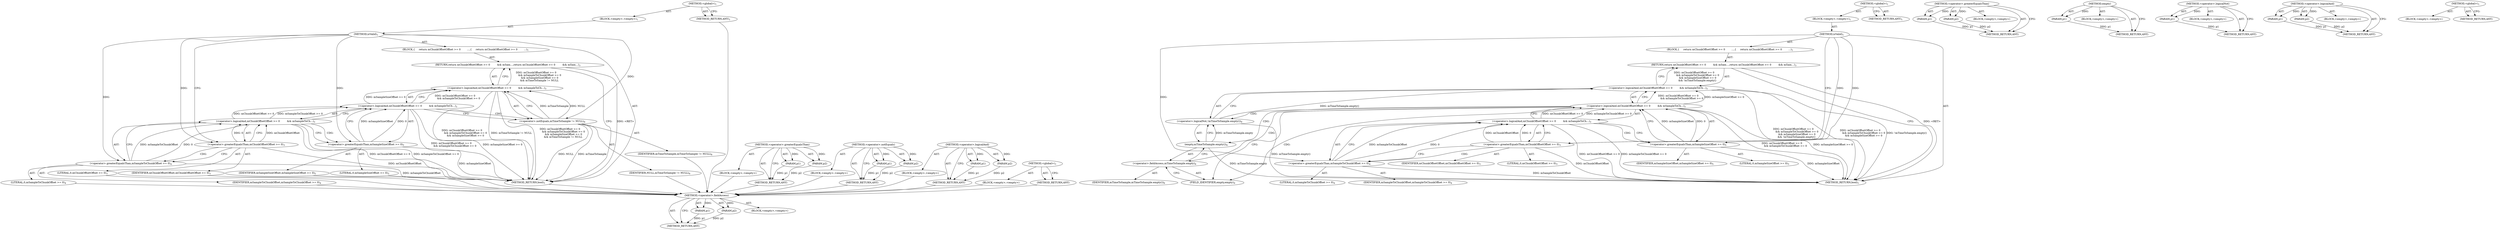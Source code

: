 digraph "&lt;global&gt;" {
vulnerable_6 [label=<(METHOD,&lt;global&gt;)<SUB>1</SUB>>];
vulnerable_7 [label=<(BLOCK,&lt;empty&gt;,&lt;empty&gt;)<SUB>1</SUB>>];
vulnerable_8 [label=<(METHOD,isValid)<SUB>1</SUB>>];
vulnerable_9 [label=<(BLOCK,{

     return mChunkOffsetOffset &gt;= 0
        ...,{

     return mChunkOffsetOffset &gt;= 0
        ...)<SUB>1</SUB>>];
vulnerable_10 [label=<(RETURN,return mChunkOffsetOffset &gt;= 0
         &amp;&amp; mSam...,return mChunkOffsetOffset &gt;= 0
         &amp;&amp; mSam...)<SUB>3</SUB>>];
vulnerable_11 [label=<(&lt;operator&gt;.logicalAnd,mChunkOffsetOffset &gt;= 0
         &amp;&amp; mSampleToCh...)<SUB>3</SUB>>];
vulnerable_12 [label=<(&lt;operator&gt;.logicalAnd,mChunkOffsetOffset &gt;= 0
         &amp;&amp; mSampleToCh...)<SUB>3</SUB>>];
vulnerable_13 [label=<(&lt;operator&gt;.logicalAnd,mChunkOffsetOffset &gt;= 0
         &amp;&amp; mSampleToCh...)<SUB>3</SUB>>];
vulnerable_14 [label=<(&lt;operator&gt;.greaterEqualsThan,mChunkOffsetOffset &gt;= 0)<SUB>3</SUB>>];
vulnerable_15 [label=<(IDENTIFIER,mChunkOffsetOffset,mChunkOffsetOffset &gt;= 0)<SUB>3</SUB>>];
vulnerable_16 [label=<(LITERAL,0,mChunkOffsetOffset &gt;= 0)<SUB>3</SUB>>];
vulnerable_17 [label=<(&lt;operator&gt;.greaterEqualsThan,mSampleToChunkOffset &gt;= 0)<SUB>4</SUB>>];
vulnerable_18 [label=<(IDENTIFIER,mSampleToChunkOffset,mSampleToChunkOffset &gt;= 0)<SUB>4</SUB>>];
vulnerable_19 [label=<(LITERAL,0,mSampleToChunkOffset &gt;= 0)<SUB>4</SUB>>];
vulnerable_20 [label=<(&lt;operator&gt;.greaterEqualsThan,mSampleSizeOffset &gt;= 0)<SUB>5</SUB>>];
vulnerable_21 [label=<(IDENTIFIER,mSampleSizeOffset,mSampleSizeOffset &gt;= 0)<SUB>5</SUB>>];
vulnerable_22 [label=<(LITERAL,0,mSampleSizeOffset &gt;= 0)<SUB>5</SUB>>];
vulnerable_23 [label=<(&lt;operator&gt;.notEquals,mTimeToSample != NULL)<SUB>6</SUB>>];
vulnerable_24 [label=<(IDENTIFIER,mTimeToSample,mTimeToSample != NULL)<SUB>6</SUB>>];
vulnerable_25 [label=<(IDENTIFIER,NULL,mTimeToSample != NULL)<SUB>6</SUB>>];
vulnerable_26 [label=<(METHOD_RETURN,bool)<SUB>1</SUB>>];
vulnerable_28 [label=<(METHOD_RETURN,ANY)<SUB>1</SUB>>];
vulnerable_50 [label=<(METHOD,&lt;operator&gt;.greaterEqualsThan)>];
vulnerable_51 [label=<(PARAM,p1)>];
vulnerable_52 [label=<(PARAM,p2)>];
vulnerable_53 [label=<(BLOCK,&lt;empty&gt;,&lt;empty&gt;)>];
vulnerable_54 [label=<(METHOD_RETURN,ANY)>];
vulnerable_55 [label=<(METHOD,&lt;operator&gt;.notEquals)>];
vulnerable_56 [label=<(PARAM,p1)>];
vulnerable_57 [label=<(PARAM,p2)>];
vulnerable_58 [label=<(BLOCK,&lt;empty&gt;,&lt;empty&gt;)>];
vulnerable_59 [label=<(METHOD_RETURN,ANY)>];
vulnerable_45 [label=<(METHOD,&lt;operator&gt;.logicalAnd)>];
vulnerable_46 [label=<(PARAM,p1)>];
vulnerable_47 [label=<(PARAM,p2)>];
vulnerable_48 [label=<(BLOCK,&lt;empty&gt;,&lt;empty&gt;)>];
vulnerable_49 [label=<(METHOD_RETURN,ANY)>];
vulnerable_39 [label=<(METHOD,&lt;global&gt;)<SUB>1</SUB>>];
vulnerable_40 [label=<(BLOCK,&lt;empty&gt;,&lt;empty&gt;)>];
vulnerable_41 [label=<(METHOD_RETURN,ANY)>];
fixed_65 [label=<(METHOD,&lt;operator&gt;.fieldAccess)>];
fixed_66 [label=<(PARAM,p1)>];
fixed_67 [label=<(PARAM,p2)>];
fixed_68 [label=<(BLOCK,&lt;empty&gt;,&lt;empty&gt;)>];
fixed_69 [label=<(METHOD_RETURN,ANY)>];
fixed_6 [label=<(METHOD,&lt;global&gt;)<SUB>1</SUB>>];
fixed_7 [label=<(BLOCK,&lt;empty&gt;,&lt;empty&gt;)<SUB>1</SUB>>];
fixed_8 [label=<(METHOD,isValid)<SUB>1</SUB>>];
fixed_9 [label=<(BLOCK,{

     return mChunkOffsetOffset &gt;= 0
        ...,{

     return mChunkOffsetOffset &gt;= 0
        ...)<SUB>1</SUB>>];
fixed_10 [label=<(RETURN,return mChunkOffsetOffset &gt;= 0
         &amp;&amp; mSam...,return mChunkOffsetOffset &gt;= 0
         &amp;&amp; mSam...)<SUB>3</SUB>>];
fixed_11 [label=<(&lt;operator&gt;.logicalAnd,mChunkOffsetOffset &gt;= 0
         &amp;&amp; mSampleToCh...)<SUB>3</SUB>>];
fixed_12 [label=<(&lt;operator&gt;.logicalAnd,mChunkOffsetOffset &gt;= 0
         &amp;&amp; mSampleToCh...)<SUB>3</SUB>>];
fixed_13 [label=<(&lt;operator&gt;.logicalAnd,mChunkOffsetOffset &gt;= 0
         &amp;&amp; mSampleToCh...)<SUB>3</SUB>>];
fixed_14 [label=<(&lt;operator&gt;.greaterEqualsThan,mChunkOffsetOffset &gt;= 0)<SUB>3</SUB>>];
fixed_15 [label=<(IDENTIFIER,mChunkOffsetOffset,mChunkOffsetOffset &gt;= 0)<SUB>3</SUB>>];
fixed_16 [label=<(LITERAL,0,mChunkOffsetOffset &gt;= 0)<SUB>3</SUB>>];
fixed_17 [label=<(&lt;operator&gt;.greaterEqualsThan,mSampleToChunkOffset &gt;= 0)<SUB>4</SUB>>];
fixed_18 [label=<(IDENTIFIER,mSampleToChunkOffset,mSampleToChunkOffset &gt;= 0)<SUB>4</SUB>>];
fixed_19 [label=<(LITERAL,0,mSampleToChunkOffset &gt;= 0)<SUB>4</SUB>>];
fixed_20 [label=<(&lt;operator&gt;.greaterEqualsThan,mSampleSizeOffset &gt;= 0)<SUB>5</SUB>>];
fixed_21 [label=<(IDENTIFIER,mSampleSizeOffset,mSampleSizeOffset &gt;= 0)<SUB>5</SUB>>];
fixed_22 [label=<(LITERAL,0,mSampleSizeOffset &gt;= 0)<SUB>5</SUB>>];
fixed_23 [label=<(&lt;operator&gt;.logicalNot,!mTimeToSample.empty())<SUB>6</SUB>>];
fixed_24 [label=<(empty,mTimeToSample.empty())<SUB>6</SUB>>];
fixed_25 [label=<(&lt;operator&gt;.fieldAccess,mTimeToSample.empty)<SUB>6</SUB>>];
fixed_26 [label=<(IDENTIFIER,mTimeToSample,mTimeToSample.empty())<SUB>6</SUB>>];
fixed_27 [label=<(FIELD_IDENTIFIER,empty,empty)<SUB>6</SUB>>];
fixed_28 [label=<(METHOD_RETURN,bool)<SUB>1</SUB>>];
fixed_30 [label=<(METHOD_RETURN,ANY)<SUB>1</SUB>>];
fixed_52 [label=<(METHOD,&lt;operator&gt;.greaterEqualsThan)>];
fixed_53 [label=<(PARAM,p1)>];
fixed_54 [label=<(PARAM,p2)>];
fixed_55 [label=<(BLOCK,&lt;empty&gt;,&lt;empty&gt;)>];
fixed_56 [label=<(METHOD_RETURN,ANY)>];
fixed_61 [label=<(METHOD,empty)>];
fixed_62 [label=<(PARAM,p1)>];
fixed_63 [label=<(BLOCK,&lt;empty&gt;,&lt;empty&gt;)>];
fixed_64 [label=<(METHOD_RETURN,ANY)>];
fixed_57 [label=<(METHOD,&lt;operator&gt;.logicalNot)>];
fixed_58 [label=<(PARAM,p1)>];
fixed_59 [label=<(BLOCK,&lt;empty&gt;,&lt;empty&gt;)>];
fixed_60 [label=<(METHOD_RETURN,ANY)>];
fixed_47 [label=<(METHOD,&lt;operator&gt;.logicalAnd)>];
fixed_48 [label=<(PARAM,p1)>];
fixed_49 [label=<(PARAM,p2)>];
fixed_50 [label=<(BLOCK,&lt;empty&gt;,&lt;empty&gt;)>];
fixed_51 [label=<(METHOD_RETURN,ANY)>];
fixed_41 [label=<(METHOD,&lt;global&gt;)<SUB>1</SUB>>];
fixed_42 [label=<(BLOCK,&lt;empty&gt;,&lt;empty&gt;)>];
fixed_43 [label=<(METHOD_RETURN,ANY)>];
vulnerable_6 -> vulnerable_7  [key=0, label="AST: "];
vulnerable_6 -> vulnerable_28  [key=0, label="AST: "];
vulnerable_6 -> vulnerable_28  [key=1, label="CFG: "];
vulnerable_7 -> vulnerable_8  [key=0, label="AST: "];
vulnerable_8 -> vulnerable_9  [key=0, label="AST: "];
vulnerable_8 -> vulnerable_26  [key=0, label="AST: "];
vulnerable_8 -> vulnerable_14  [key=0, label="CFG: "];
vulnerable_8 -> vulnerable_14  [key=1, label="DDG: "];
vulnerable_8 -> vulnerable_23  [key=0, label="DDG: "];
vulnerable_8 -> vulnerable_20  [key=0, label="DDG: "];
vulnerable_8 -> vulnerable_17  [key=0, label="DDG: "];
vulnerable_9 -> vulnerable_10  [key=0, label="AST: "];
vulnerable_10 -> vulnerable_11  [key=0, label="AST: "];
vulnerable_10 -> vulnerable_26  [key=0, label="CFG: "];
vulnerable_10 -> vulnerable_26  [key=1, label="DDG: &lt;RET&gt;"];
vulnerable_11 -> vulnerable_12  [key=0, label="AST: "];
vulnerable_11 -> vulnerable_23  [key=0, label="AST: "];
vulnerable_11 -> vulnerable_10  [key=0, label="CFG: "];
vulnerable_11 -> vulnerable_10  [key=1, label="DDG: mChunkOffsetOffset &gt;= 0
         &amp;&amp; mSampleToChunkOffset &gt;= 0
         &amp;&amp; mSampleSizeOffset &gt;= 0
        &amp;&amp; mTimeToSample != NULL"];
vulnerable_11 -> vulnerable_26  [key=0, label="DDG: mChunkOffsetOffset &gt;= 0
         &amp;&amp; mSampleToChunkOffset &gt;= 0
         &amp;&amp; mSampleSizeOffset &gt;= 0"];
vulnerable_11 -> vulnerable_26  [key=1, label="DDG: mTimeToSample != NULL"];
vulnerable_11 -> vulnerable_26  [key=2, label="DDG: mChunkOffsetOffset &gt;= 0
         &amp;&amp; mSampleToChunkOffset &gt;= 0
         &amp;&amp; mSampleSizeOffset &gt;= 0
        &amp;&amp; mTimeToSample != NULL"];
vulnerable_12 -> vulnerable_13  [key=0, label="AST: "];
vulnerable_12 -> vulnerable_20  [key=0, label="AST: "];
vulnerable_12 -> vulnerable_11  [key=0, label="CFG: "];
vulnerable_12 -> vulnerable_11  [key=1, label="DDG: mChunkOffsetOffset &gt;= 0
         &amp;&amp; mSampleToChunkOffset &gt;= 0"];
vulnerable_12 -> vulnerable_11  [key=2, label="DDG: mSampleSizeOffset &gt;= 0"];
vulnerable_12 -> vulnerable_23  [key=0, label="CFG: "];
vulnerable_12 -> vulnerable_23  [key=1, label="CDG: "];
vulnerable_12 -> vulnerable_26  [key=0, label="DDG: mChunkOffsetOffset &gt;= 0
         &amp;&amp; mSampleToChunkOffset &gt;= 0"];
vulnerable_12 -> vulnerable_26  [key=1, label="DDG: mSampleSizeOffset &gt;= 0"];
vulnerable_13 -> vulnerable_14  [key=0, label="AST: "];
vulnerable_13 -> vulnerable_17  [key=0, label="AST: "];
vulnerable_13 -> vulnerable_12  [key=0, label="CFG: "];
vulnerable_13 -> vulnerable_12  [key=1, label="DDG: mChunkOffsetOffset &gt;= 0"];
vulnerable_13 -> vulnerable_12  [key=2, label="DDG: mSampleToChunkOffset &gt;= 0"];
vulnerable_13 -> vulnerable_20  [key=0, label="CFG: "];
vulnerable_13 -> vulnerable_20  [key=1, label="CDG: "];
vulnerable_13 -> vulnerable_26  [key=0, label="DDG: mChunkOffsetOffset &gt;= 0"];
vulnerable_13 -> vulnerable_26  [key=1, label="DDG: mSampleToChunkOffset &gt;= 0"];
vulnerable_14 -> vulnerable_15  [key=0, label="AST: "];
vulnerable_14 -> vulnerable_16  [key=0, label="AST: "];
vulnerable_14 -> vulnerable_13  [key=0, label="CFG: "];
vulnerable_14 -> vulnerable_13  [key=1, label="DDG: mChunkOffsetOffset"];
vulnerable_14 -> vulnerable_13  [key=2, label="DDG: 0"];
vulnerable_14 -> vulnerable_17  [key=0, label="CFG: "];
vulnerable_14 -> vulnerable_17  [key=1, label="CDG: "];
vulnerable_14 -> vulnerable_26  [key=0, label="DDG: mChunkOffsetOffset"];
vulnerable_15 -> fixed_65  [key=0];
vulnerable_16 -> fixed_65  [key=0];
vulnerable_17 -> vulnerable_18  [key=0, label="AST: "];
vulnerable_17 -> vulnerable_19  [key=0, label="AST: "];
vulnerable_17 -> vulnerable_13  [key=0, label="CFG: "];
vulnerable_17 -> vulnerable_13  [key=1, label="DDG: mSampleToChunkOffset"];
vulnerable_17 -> vulnerable_13  [key=2, label="DDG: 0"];
vulnerable_17 -> vulnerable_26  [key=0, label="DDG: mSampleToChunkOffset"];
vulnerable_18 -> fixed_65  [key=0];
vulnerable_19 -> fixed_65  [key=0];
vulnerable_20 -> vulnerable_21  [key=0, label="AST: "];
vulnerable_20 -> vulnerable_22  [key=0, label="AST: "];
vulnerable_20 -> vulnerable_12  [key=0, label="CFG: "];
vulnerable_20 -> vulnerable_12  [key=1, label="DDG: mSampleSizeOffset"];
vulnerable_20 -> vulnerable_12  [key=2, label="DDG: 0"];
vulnerable_20 -> vulnerable_26  [key=0, label="DDG: mSampleSizeOffset"];
vulnerable_21 -> fixed_65  [key=0];
vulnerable_22 -> fixed_65  [key=0];
vulnerable_23 -> vulnerable_24  [key=0, label="AST: "];
vulnerable_23 -> vulnerable_25  [key=0, label="AST: "];
vulnerable_23 -> vulnerable_11  [key=0, label="CFG: "];
vulnerable_23 -> vulnerable_11  [key=1, label="DDG: mTimeToSample"];
vulnerable_23 -> vulnerable_11  [key=2, label="DDG: NULL"];
vulnerable_23 -> vulnerable_26  [key=0, label="DDG: mTimeToSample"];
vulnerable_23 -> vulnerable_26  [key=1, label="DDG: NULL"];
vulnerable_24 -> fixed_65  [key=0];
vulnerable_25 -> fixed_65  [key=0];
vulnerable_26 -> fixed_65  [key=0];
vulnerable_28 -> fixed_65  [key=0];
vulnerable_50 -> vulnerable_51  [key=0, label="AST: "];
vulnerable_50 -> vulnerable_51  [key=1, label="DDG: "];
vulnerable_50 -> vulnerable_53  [key=0, label="AST: "];
vulnerable_50 -> vulnerable_52  [key=0, label="AST: "];
vulnerable_50 -> vulnerable_52  [key=1, label="DDG: "];
vulnerable_50 -> vulnerable_54  [key=0, label="AST: "];
vulnerable_50 -> vulnerable_54  [key=1, label="CFG: "];
vulnerable_51 -> vulnerable_54  [key=0, label="DDG: p1"];
vulnerable_52 -> vulnerable_54  [key=0, label="DDG: p2"];
vulnerable_53 -> fixed_65  [key=0];
vulnerable_54 -> fixed_65  [key=0];
vulnerable_55 -> vulnerable_56  [key=0, label="AST: "];
vulnerable_55 -> vulnerable_56  [key=1, label="DDG: "];
vulnerable_55 -> vulnerable_58  [key=0, label="AST: "];
vulnerable_55 -> vulnerable_57  [key=0, label="AST: "];
vulnerable_55 -> vulnerable_57  [key=1, label="DDG: "];
vulnerable_55 -> vulnerable_59  [key=0, label="AST: "];
vulnerable_55 -> vulnerable_59  [key=1, label="CFG: "];
vulnerable_56 -> vulnerable_59  [key=0, label="DDG: p1"];
vulnerable_57 -> vulnerable_59  [key=0, label="DDG: p2"];
vulnerable_58 -> fixed_65  [key=0];
vulnerable_59 -> fixed_65  [key=0];
vulnerable_45 -> vulnerable_46  [key=0, label="AST: "];
vulnerable_45 -> vulnerable_46  [key=1, label="DDG: "];
vulnerable_45 -> vulnerable_48  [key=0, label="AST: "];
vulnerable_45 -> vulnerable_47  [key=0, label="AST: "];
vulnerable_45 -> vulnerable_47  [key=1, label="DDG: "];
vulnerable_45 -> vulnerable_49  [key=0, label="AST: "];
vulnerable_45 -> vulnerable_49  [key=1, label="CFG: "];
vulnerable_46 -> vulnerable_49  [key=0, label="DDG: p1"];
vulnerable_47 -> vulnerable_49  [key=0, label="DDG: p2"];
vulnerable_48 -> fixed_65  [key=0];
vulnerable_49 -> fixed_65  [key=0];
vulnerable_39 -> vulnerable_40  [key=0, label="AST: "];
vulnerable_39 -> vulnerable_41  [key=0, label="AST: "];
vulnerable_39 -> vulnerable_41  [key=1, label="CFG: "];
vulnerable_40 -> fixed_65  [key=0];
vulnerable_41 -> fixed_65  [key=0];
fixed_65 -> fixed_66  [key=0, label="AST: "];
fixed_65 -> fixed_66  [key=1, label="DDG: "];
fixed_65 -> fixed_68  [key=0, label="AST: "];
fixed_65 -> fixed_67  [key=0, label="AST: "];
fixed_65 -> fixed_67  [key=1, label="DDG: "];
fixed_65 -> fixed_69  [key=0, label="AST: "];
fixed_65 -> fixed_69  [key=1, label="CFG: "];
fixed_66 -> fixed_69  [key=0, label="DDG: p1"];
fixed_67 -> fixed_69  [key=0, label="DDG: p2"];
fixed_6 -> fixed_7  [key=0, label="AST: "];
fixed_6 -> fixed_30  [key=0, label="AST: "];
fixed_6 -> fixed_30  [key=1, label="CFG: "];
fixed_7 -> fixed_8  [key=0, label="AST: "];
fixed_8 -> fixed_9  [key=0, label="AST: "];
fixed_8 -> fixed_28  [key=0, label="AST: "];
fixed_8 -> fixed_14  [key=0, label="CFG: "];
fixed_8 -> fixed_14  [key=1, label="DDG: "];
fixed_8 -> fixed_20  [key=0, label="DDG: "];
fixed_8 -> fixed_17  [key=0, label="DDG: "];
fixed_9 -> fixed_10  [key=0, label="AST: "];
fixed_10 -> fixed_11  [key=0, label="AST: "];
fixed_10 -> fixed_28  [key=0, label="CFG: "];
fixed_10 -> fixed_28  [key=1, label="DDG: &lt;RET&gt;"];
fixed_11 -> fixed_12  [key=0, label="AST: "];
fixed_11 -> fixed_23  [key=0, label="AST: "];
fixed_11 -> fixed_10  [key=0, label="CFG: "];
fixed_11 -> fixed_10  [key=1, label="DDG: mChunkOffsetOffset &gt;= 0
         &amp;&amp; mSampleToChunkOffset &gt;= 0
         &amp;&amp; mSampleSizeOffset &gt;= 0
        &amp;&amp; !mTimeToSample.empty()"];
fixed_11 -> fixed_28  [key=0, label="DDG: mChunkOffsetOffset &gt;= 0
         &amp;&amp; mSampleToChunkOffset &gt;= 0
         &amp;&amp; mSampleSizeOffset &gt;= 0"];
fixed_11 -> fixed_28  [key=1, label="DDG: !mTimeToSample.empty()"];
fixed_11 -> fixed_28  [key=2, label="DDG: mChunkOffsetOffset &gt;= 0
         &amp;&amp; mSampleToChunkOffset &gt;= 0
         &amp;&amp; mSampleSizeOffset &gt;= 0
        &amp;&amp; !mTimeToSample.empty()"];
fixed_12 -> fixed_13  [key=0, label="AST: "];
fixed_12 -> fixed_20  [key=0, label="AST: "];
fixed_12 -> fixed_11  [key=0, label="CFG: "];
fixed_12 -> fixed_11  [key=1, label="DDG: mChunkOffsetOffset &gt;= 0
         &amp;&amp; mSampleToChunkOffset &gt;= 0"];
fixed_12 -> fixed_11  [key=2, label="DDG: mSampleSizeOffset &gt;= 0"];
fixed_12 -> fixed_27  [key=0, label="CFG: "];
fixed_12 -> fixed_27  [key=1, label="CDG: "];
fixed_12 -> fixed_28  [key=0, label="DDG: mChunkOffsetOffset &gt;= 0
         &amp;&amp; mSampleToChunkOffset &gt;= 0"];
fixed_12 -> fixed_28  [key=1, label="DDG: mSampleSizeOffset &gt;= 0"];
fixed_12 -> fixed_24  [key=0, label="CDG: "];
fixed_12 -> fixed_25  [key=0, label="CDG: "];
fixed_12 -> fixed_23  [key=0, label="CDG: "];
fixed_13 -> fixed_14  [key=0, label="AST: "];
fixed_13 -> fixed_17  [key=0, label="AST: "];
fixed_13 -> fixed_12  [key=0, label="CFG: "];
fixed_13 -> fixed_12  [key=1, label="DDG: mChunkOffsetOffset &gt;= 0"];
fixed_13 -> fixed_12  [key=2, label="DDG: mSampleToChunkOffset &gt;= 0"];
fixed_13 -> fixed_20  [key=0, label="CFG: "];
fixed_13 -> fixed_20  [key=1, label="CDG: "];
fixed_13 -> fixed_28  [key=0, label="DDG: mChunkOffsetOffset &gt;= 0"];
fixed_13 -> fixed_28  [key=1, label="DDG: mSampleToChunkOffset &gt;= 0"];
fixed_14 -> fixed_15  [key=0, label="AST: "];
fixed_14 -> fixed_16  [key=0, label="AST: "];
fixed_14 -> fixed_13  [key=0, label="CFG: "];
fixed_14 -> fixed_13  [key=1, label="DDG: mChunkOffsetOffset"];
fixed_14 -> fixed_13  [key=2, label="DDG: 0"];
fixed_14 -> fixed_17  [key=0, label="CFG: "];
fixed_14 -> fixed_17  [key=1, label="CDG: "];
fixed_14 -> fixed_28  [key=0, label="DDG: mChunkOffsetOffset"];
fixed_17 -> fixed_18  [key=0, label="AST: "];
fixed_17 -> fixed_19  [key=0, label="AST: "];
fixed_17 -> fixed_13  [key=0, label="CFG: "];
fixed_17 -> fixed_13  [key=1, label="DDG: mSampleToChunkOffset"];
fixed_17 -> fixed_13  [key=2, label="DDG: 0"];
fixed_17 -> fixed_28  [key=0, label="DDG: mSampleToChunkOffset"];
fixed_20 -> fixed_21  [key=0, label="AST: "];
fixed_20 -> fixed_22  [key=0, label="AST: "];
fixed_20 -> fixed_12  [key=0, label="CFG: "];
fixed_20 -> fixed_12  [key=1, label="DDG: mSampleSizeOffset"];
fixed_20 -> fixed_12  [key=2, label="DDG: 0"];
fixed_20 -> fixed_28  [key=0, label="DDG: mSampleSizeOffset"];
fixed_23 -> fixed_24  [key=0, label="AST: "];
fixed_23 -> fixed_11  [key=0, label="CFG: "];
fixed_23 -> fixed_11  [key=1, label="DDG: mTimeToSample.empty()"];
fixed_23 -> fixed_28  [key=0, label="DDG: mTimeToSample.empty()"];
fixed_24 -> fixed_25  [key=0, label="AST: "];
fixed_24 -> fixed_23  [key=0, label="CFG: "];
fixed_24 -> fixed_23  [key=1, label="DDG: mTimeToSample.empty"];
fixed_24 -> fixed_28  [key=0, label="DDG: mTimeToSample.empty"];
fixed_25 -> fixed_26  [key=0, label="AST: "];
fixed_25 -> fixed_27  [key=0, label="AST: "];
fixed_25 -> fixed_24  [key=0, label="CFG: "];
fixed_27 -> fixed_25  [key=0, label="CFG: "];
fixed_52 -> fixed_53  [key=0, label="AST: "];
fixed_52 -> fixed_53  [key=1, label="DDG: "];
fixed_52 -> fixed_55  [key=0, label="AST: "];
fixed_52 -> fixed_54  [key=0, label="AST: "];
fixed_52 -> fixed_54  [key=1, label="DDG: "];
fixed_52 -> fixed_56  [key=0, label="AST: "];
fixed_52 -> fixed_56  [key=1, label="CFG: "];
fixed_53 -> fixed_56  [key=0, label="DDG: p1"];
fixed_54 -> fixed_56  [key=0, label="DDG: p2"];
fixed_61 -> fixed_62  [key=0, label="AST: "];
fixed_61 -> fixed_62  [key=1, label="DDG: "];
fixed_61 -> fixed_63  [key=0, label="AST: "];
fixed_61 -> fixed_64  [key=0, label="AST: "];
fixed_61 -> fixed_64  [key=1, label="CFG: "];
fixed_62 -> fixed_64  [key=0, label="DDG: p1"];
fixed_57 -> fixed_58  [key=0, label="AST: "];
fixed_57 -> fixed_58  [key=1, label="DDG: "];
fixed_57 -> fixed_59  [key=0, label="AST: "];
fixed_57 -> fixed_60  [key=0, label="AST: "];
fixed_57 -> fixed_60  [key=1, label="CFG: "];
fixed_58 -> fixed_60  [key=0, label="DDG: p1"];
fixed_47 -> fixed_48  [key=0, label="AST: "];
fixed_47 -> fixed_48  [key=1, label="DDG: "];
fixed_47 -> fixed_50  [key=0, label="AST: "];
fixed_47 -> fixed_49  [key=0, label="AST: "];
fixed_47 -> fixed_49  [key=1, label="DDG: "];
fixed_47 -> fixed_51  [key=0, label="AST: "];
fixed_47 -> fixed_51  [key=1, label="CFG: "];
fixed_48 -> fixed_51  [key=0, label="DDG: p1"];
fixed_49 -> fixed_51  [key=0, label="DDG: p2"];
fixed_41 -> fixed_42  [key=0, label="AST: "];
fixed_41 -> fixed_43  [key=0, label="AST: "];
fixed_41 -> fixed_43  [key=1, label="CFG: "];
}
